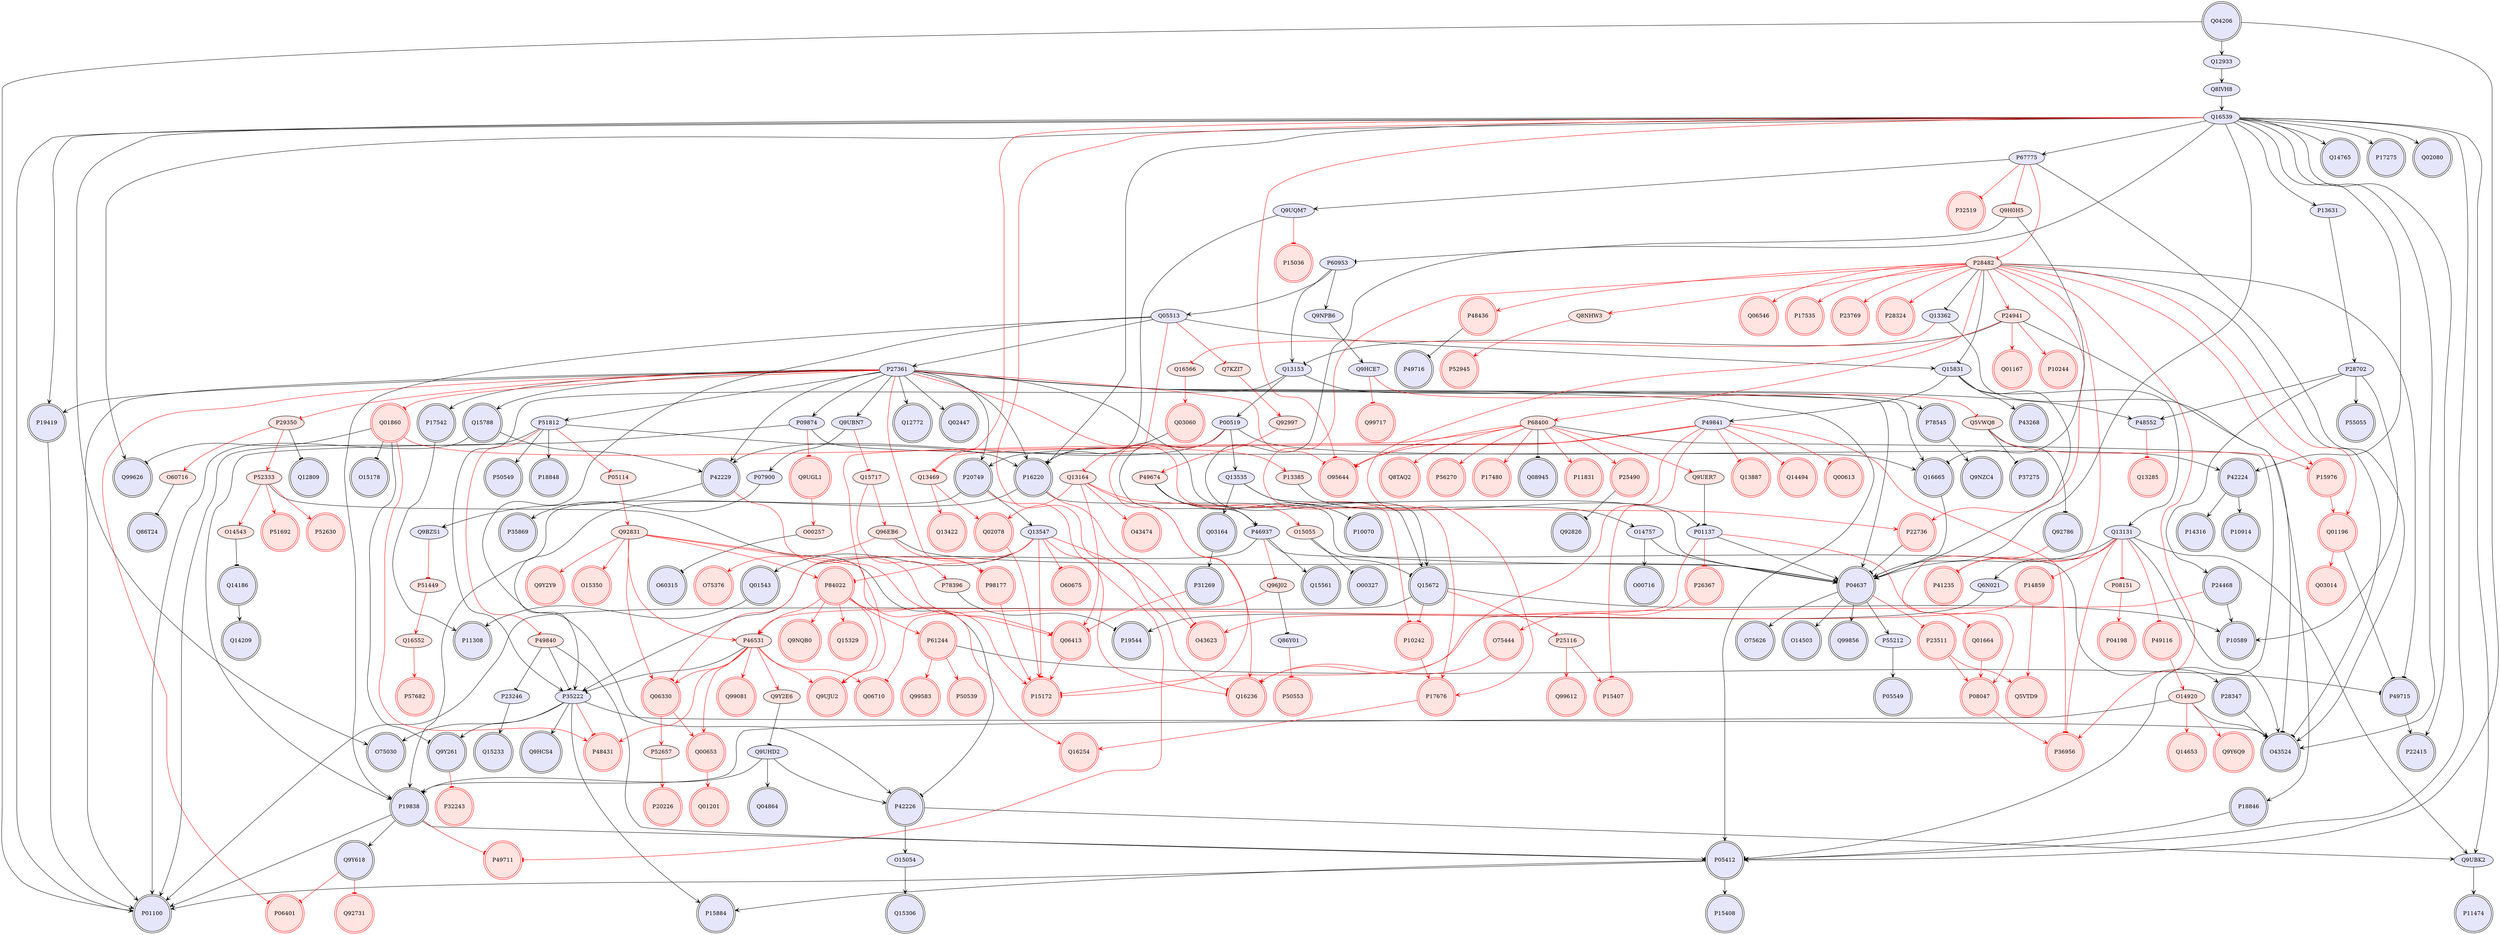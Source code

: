 digraph {

Q96J02->Q86Y01 [penwidth=1, color=black, arrowhead="tee"]
P27361->Q9UBN7 [penwidth=1, color=black, arrowhead="vee"]
Q9UBN7->P07900 [penwidth=1, color=black, arrowhead="vee"]
P04637->P55212 [penwidth=1, color=black, arrowhead="vee"]
P55212->P05549 [penwidth=1, color=black, arrowhead="vee"]
P27361->P51812 [penwidth=1, color=black, arrowhead="vee"]
P51812->P18848 [penwidth=1, color=black, arrowhead="vee"]
P51812->P16220 [penwidth=1, color=black, arrowhead="vee"]
P51812->P01100 [penwidth=1, color=black, arrowhead="vee"]
P51812->P50549 [penwidth=1, color=black, arrowhead="vee"]
Q96EB6->P04637 [penwidth=1, color=black, arrowhead="tee"]
O15055->O00327 [penwidth=1, color=black, arrowhead="tee"]
P27361->P16220 [penwidth=1, color=black, arrowhead="vee"]
P27361->P48552 [penwidth=1, color=black, arrowhead="vee"]
P27361->P04637 [penwidth=1, color=black, arrowhead="vee"]
P27361->Q15788 [penwidth=1, color=black, arrowhead="vee"]
P27361->P05412 [penwidth=1, color=black, arrowhead="vee"]
P27361->P20749 [penwidth=1, color=black, arrowhead="vee"]
P27361->P42229 [penwidth=1, color=black, arrowhead="vee"]
P27361->Q16665 [penwidth=1, color=black, arrowhead="vee"]
P27361->Q15672 [penwidth=1, color=black, arrowhead="vee"]
Q05513->P27361 [penwidth=1, color=black, arrowhead="vee"]
P27361->P09874 [penwidth=1, color=black, arrowhead="vee"]
P27361->Q12772 [penwidth=1, color=black, arrowhead="vee"]
P27361->Q02447 [penwidth=1, color=black, arrowhead="vee"]
P27361->P01100 [penwidth=1, color=black, arrowhead="vee"]
P27361->P17542 [penwidth=1, color=black, arrowhead="vee"]
P27361->P19419 [penwidth=1, color=black, arrowhead="vee"]
P46937->P35222 [penwidth=1, color=black, arrowhead="vee"]
P16220->P35222 [penwidth=1, color=black, arrowhead="vee"]
P49840->P35222 [penwidth=1, color=black, arrowhead="tee"]
P46531->P35222 [penwidth=1, color=black, arrowhead="tee"]
P35222->O75030 [penwidth=1, color=black, arrowhead="vee"]
Q13153->P35222 [penwidth=1, color=black, arrowhead="vee"]
P35222->O43524 [penwidth=1, color=black, arrowhead="vee"]
P35222->P15884 [penwidth=1, color=black, arrowhead="vee"]
P35222->Q9HCS4 [penwidth=1, color=black, arrowhead="vee"]
P49674->P46937 [penwidth=1, color=black, arrowhead="tee"]
P00519->P46937 [penwidth=1, color=black, arrowhead="vee"]
P46937->Q15561 [penwidth=1, color=black, arrowhead="vee"]
P46937->P28347 [penwidth=1, color=black, arrowhead="vee"]
P61244->P49715 [penwidth=1, color=black, arrowhead="tee"]
P49715->P22415 [penwidth=1, color=black, arrowhead="vee"]
Q01196->P49715 [penwidth=1, color=black, arrowhead="tee"]
P28482->P49715 [penwidth=1, color=black, arrowhead="tee"]
P16220->P04637 [penwidth=1, color=black, arrowhead="vee"]
Q9UQM7->P16220 [penwidth=1, color=black, arrowhead="vee"]
Q16539->P16220 [penwidth=1, color=black, arrowhead="vee"]
Q03060->P16220 [penwidth=1, color=black, arrowhead="tee"]
O14920->P19838 [penwidth=1, color=black, arrowhead="tee"]
O14920->O43524 [penwidth=1, color=black, arrowhead="tee"]
P19838->Q9Y618 [penwidth=1, color=black, arrowhead="vee"]
P19838->P05412 [penwidth=1, color=black, arrowhead="vee"]
P20749->P19838 [penwidth=1, color=black, arrowhead="vee"]
Q05513->P19838 [penwidth=1, color=black, arrowhead="vee"]
P09874->P19838 [penwidth=1, color=black, arrowhead="vee"]
P19838->P01100 [penwidth=1, color=black, arrowhead="vee"]
Q9UHD2->P19838 [penwidth=1, color=black, arrowhead="vee"]
P23246->Q15233 [penwidth=1, color=black, arrowhead="vee"]
P28702->P48552 [penwidth=1, color=black, arrowhead="vee"]
O14757->O00716 [penwidth=1, color=black, arrowhead="vee"]
P49674->P10070 [penwidth=1, color=black, arrowhead="tee"]
O14543->Q14186 [penwidth=1, color=black, arrowhead="tee"]
Q14186->Q14209 [penwidth=1, color=black, arrowhead="vee"]
Q15831->P04637 [penwidth=1, color=black, arrowhead="vee"]
Q05513->Q15831 [penwidth=1, color=black, arrowhead="vee"]
Q15831->P49841 [penwidth=1, color=black, arrowhead="vee"]
P28482->Q15831 [penwidth=1, color=black, arrowhead="tee"]
Q15831->Q13131 [penwidth=1, color=black, arrowhead="vee"]
Q15831->P43268 [penwidth=1, color=black, arrowhead="vee"]
P29350->Q12809 [penwidth=1, color=black, arrowhead="tee"]
P24941->Q13153 [penwidth=1, color=black, arrowhead="tee"]
P24941->O43524 [penwidth=1, color=black, arrowhead="tee"]
P67775->Q9UQM7 [penwidth=1, color=black, arrowhead="vee"]
P67775->O43524 [penwidth=1, color=black, arrowhead="vee"]
Q16539->P67775 [penwidth=1, color=black, arrowhead="vee"]
Q13535->P04637 [penwidth=1, color=black, arrowhead="vee"]
O14757->P04637 [penwidth=1, color=black, arrowhead="vee"]
P04637->Q99856 [penwidth=1, color=black, arrowhead="vee"]
Q16665->P04637 [penwidth=1, color=black, arrowhead="vee"]
P22736->P04637 [penwidth=1, color=black, arrowhead="tee"]
P04637->O75626 [penwidth=1, color=black, arrowhead="vee"]
Q16539->P04637 [penwidth=1, color=black, arrowhead="vee"]
P01137->P04637 [penwidth=1, color=black, arrowhead="vee"]
Q13131->P04637 [penwidth=1, color=black, arrowhead="vee"]
P04637->O14503 [penwidth=1, color=black, arrowhead="vee"]
Q9H0H5->P60953 [penwidth=1, color=black, arrowhead="tee"]
Q9H0H5->Q16665 [penwidth=1, color=black, arrowhead="tee"]
Q16539->Q14765 [penwidth=1, color=black, arrowhead="vee"]
P49840->P05412 [penwidth=1, color=black, arrowhead="tee"]
P49840->P23246 [penwidth=1, color=black, arrowhead="tee"]
P42224->P10914 [penwidth=1, color=black, arrowhead="vee"]
P00519->P42224 [penwidth=1, color=black, arrowhead="vee"]
Q16539->P42224 [penwidth=1, color=black, arrowhead="vee"]
P42224->P14316 [penwidth=1, color=black, arrowhead="vee"]
Q15788->P42229 [penwidth=1, color=black, arrowhead="vee"]
Q15788->P01100 [penwidth=1, color=black, arrowhead="vee"]
P18846->P05412 [penwidth=1, color=black, arrowhead="vee"]
P68400->P05412 [penwidth=1, color=black, arrowhead="tee"]
Q04206->P05412 [penwidth=1, color=black, arrowhead="vee"]
Q16539->P05412 [penwidth=1, color=black, arrowhead="vee"]
P05412->P01100 [penwidth=1, color=black, arrowhead="vee"]
P05412->P15884 [penwidth=1, color=black, arrowhead="vee"]
P05412->P15408 [penwidth=1, color=black, arrowhead="vee"]
Q13362->P18846 [penwidth=1, color=black, arrowhead="vee"]
Q13535->O14757 [penwidth=1, color=black, arrowhead="vee"]
P00519->Q13535 [penwidth=1, color=black, arrowhead="vee"]
Q13535->Q03164 [penwidth=1, color=black, arrowhead="vee"]
P60953->Q13153 [penwidth=1, color=black, arrowhead="vee"]
P60953->Q05513 [penwidth=1, color=black, arrowhead="vee"]
P60953->Q9NPB6 [penwidth=1, color=black, arrowhead="vee"]
Q13547->Q01543 [penwidth=1, color=black, arrowhead="vee"]
P20749->Q13547 [penwidth=1, color=black, arrowhead="vee"]
Q05513->P42226 [penwidth=1, color=black, arrowhead="vee"]
P52333->P42226 [penwidth=1, color=black, arrowhead="tee"]
Q9UHD2->P42226 [penwidth=1, color=black, arrowhead="vee"]
Q16539->P22415 [penwidth=1, color=black, arrowhead="vee"]
P68400->Q08945 [penwidth=1, color=black, arrowhead="tee"]
P49841->P20749 [penwidth=1, color=black, arrowhead="vee"]
Q16539->O75030 [penwidth=1, color=black, arrowhead="vee"]
Q13153->P00519 [penwidth=1, color=black, arrowhead="vee"]
Q13153->P78545 [penwidth=1, color=black, arrowhead="vee"]
Q16539->Q9UBK2 [penwidth=1, color=black, arrowhead="vee"]
Q13131->Q9UBK2 [penwidth=1, color=black, arrowhead="vee"]
Q9UBK2->P11474 [penwidth=1, color=black, arrowhead="vee"]
P00519->P42229 [penwidth=1, color=black, arrowhead="vee"]
P42229->Q9BZS1 [penwidth=1, color=black, arrowhead="vee"]
Q04206->Q12933 [penwidth=1, color=black, arrowhead="vee"]
Q04206->P01100 [penwidth=1, color=black, arrowhead="vee"]
P09874->Q16665 [penwidth=1, color=black, arrowhead="vee"]
Q9UHD2->Q04864 [penwidth=1, color=black, arrowhead="vee"]
Q16539->P17275 [penwidth=1, color=black, arrowhead="vee"]
P28482->Q13362 [penwidth=1, color=black, arrowhead="tee"]
Q16539->Q15672 [penwidth=1, color=black, arrowhead="vee"]
Q03164->P31269 [penwidth=1, color=black, arrowhead="vee"]
Q16539->O43524 [penwidth=1, color=black, arrowhead="vee"]
P28482->O43524 [penwidth=1, color=black, arrowhead="tee"]
Q13131->O43524 [penwidth=1, color=black, arrowhead="vee"]
Q12933->Q8IVH8 [penwidth=1, color=black, arrowhead="vee"]
Q16539->P01100 [penwidth=1, color=black, arrowhead="vee"]
Q16539->P13631 [penwidth=1, color=black, arrowhead="vee"]
Q16539->P19419 [penwidth=1, color=black, arrowhead="vee"]
Q8IVH8->Q16539 [penwidth=1, color=black, arrowhead="vee"]
Q16539->Q02080 [penwidth=1, color=black, arrowhead="vee"]
Q16539->Q99626 [penwidth=1, color=black, arrowhead="vee"]
P19419->P01100 [penwidth=1, color=black, arrowhead="vee"]
Q9Y2E6->Q9UHD2 [penwidth=1, color=black, arrowhead="tee"]
O60716->Q86T24 [penwidth=1, color=black, arrowhead="tee"]
P07900->P35869 [penwidth=1, color=black, arrowhead="vee"]
P13385->P01137 [penwidth=1, color=black, arrowhead="tee"]
Q9NPB6->Q9HCE7 [penwidth=1, color=black, arrowhead="vee"]
P13631->P28702 [penwidth=1, color=black, arrowhead="vee"]
P28702->P55055 [penwidth=1, color=black, arrowhead="vee"]
P28702->P24468 [penwidth=1, color=black, arrowhead="vee"]
P28702->P10589 [penwidth=1, color=black, arrowhead="vee"]
Q13131->Q6N021 [penwidth=1, color=black, arrowhead="vee"]
P78545->Q9NZC4 [penwidth=1, color=black, arrowhead="vee"]
O00257->O60315 [penwidth=1, color=black, arrowhead="tee"]
P24468->P10589 [penwidth=1, color=black, arrowhead="vee"]
Q6N021->P19544 [penwidth=1, color=black, arrowhead="vee"]
Q01860->Q9Y261 [penwidth=1, color=black, arrowhead="tee"]
P35222->Q9Y261 [penwidth=1, color=black, arrowhead="vee"]
P28347->O43524 [penwidth=1, color=black, arrowhead="vee"]
Q15672->P01100 [penwidth=1, color=black, arrowhead="vee"]
P17542->P11308 [penwidth=1, color=black, arrowhead="vee"]
P25490->Q92826 [penwidth=1, color=black, arrowhead="tee"]
Q01860->Q99626 [penwidth=1, color=black, arrowhead="tee"]
Q01860->O15178 [penwidth=1, color=black, arrowhead="tee"]
Q5VWQ8->P37275 [penwidth=1, color=black, arrowhead="tee"]
Q01543->P11308 [penwidth=1, color=black, arrowhead="vee"]
Q15672->P10589 [penwidth=1, color=black, arrowhead="vee"]
O15054->Q15306 [penwidth=1, color=black, arrowhead="vee"]
P42226->Q9UBK2 [penwidth=1, color=black, arrowhead="vee"]
P48436->P49716 [penwidth=1, color=black, arrowhead="tee"]
Q5VWQ8->Q92786 [penwidth=1, color=black, arrowhead="tee"]
P42226->O15054 [penwidth=1, color=black, arrowhead="vee"]
O15055->Q15672 [penwidth=1, color=black, arrowhead="tee"]
P46937->Q96J02 [penwidth=1, color=red, arrowhead="tee"]
Q96J02->P46531 [penwidth=1, color=red, arrowhead="vee"]
Q9UBN7->Q15717 [penwidth=1, color=red, arrowhead="tee"]
P51812->P49840 [penwidth=1, color=red, arrowhead="tee"]
P51812->P05114 [penwidth=1, color=red, arrowhead="tee"]
Q92831->O15350 [penwidth=1, color=red, arrowhead="vee"]
Q9HCE7->Q99717 [penwidth=1, color=red, arrowhead="tee"]
Q15717->Q96EB6 [penwidth=1, color=red, arrowhead="vee"]
Q96EB6->O75376 [penwidth=1, color=red, arrowhead="vee"]
Q96EB6->P98177 [penwidth=1, color=red, arrowhead="vee"]
Q13131->P14859 [penwidth=1, color=red, arrowhead="tee"]
P27361->P29350 [penwidth=1, color=red, arrowhead="tee"]
P27361->P10242 [penwidth=1, color=red, arrowhead="tee"]
P27361->P06401 [penwidth=1, color=red, arrowhead="tee"]
P27361->P98177 [penwidth=1, color=red, arrowhead="tee"]
P27361->O95644 [penwidth=1, color=red, arrowhead="tee"]
P27361->Q01860 [penwidth=1, color=red, arrowhead="tee"]
Q13131->P08151 [penwidth=1, color=red, arrowhead="tee"]
P52333->P51692 [penwidth=1, color=red, arrowhead="vee"]
P35222->P48431 [penwidth=1, color=red, arrowhead="tee"]
Q00653->Q01201 [penwidth=1, color=red, arrowhead="vee"]
P24941->P10244 [penwidth=1, color=red, arrowhead="vee"]
P49116->O14920 [penwidth=1, color=red, arrowhead="vee"]
Q13131->P49116 [penwidth=1, color=red, arrowhead="tee"]
Q9Y261->P32243 [penwidth=1, color=red, arrowhead="tee"]
O14920->Q9Y6Q9 [penwidth=1, color=red, arrowhead="vee"]
O14920->Q14653 [penwidth=1, color=red, arrowhead="vee"]
Q92831->P15172 [penwidth=1, color=red, arrowhead="vee"]
Q92831->Q06330 [penwidth=1, color=red, arrowhead="vee"]
Q92831->P46531 [penwidth=1, color=red, arrowhead="vee"]
Q92831->P84022 [penwidth=1, color=red, arrowhead="vee"]
P05114->Q92831 [penwidth=1, color=red, arrowhead="vee"]
Q92831->Q06413 [penwidth=1, color=red, arrowhead="vee"]
Q92831->Q9Y2Y9 [penwidth=1, color=red, arrowhead="vee"]
P68400->P25490 [penwidth=1, color=red, arrowhead="vee"]
P49841->P36956 [penwidth=1, color=red, arrowhead="tee"]
P08047->P36956 [penwidth=1, color=red, arrowhead="vee"]
P28482->P36956 [penwidth=1, color=red, arrowhead="vee"]
Q13131->P36956 [penwidth=1, color=red, arrowhead="tee"]
P48552->Q13285 [penwidth=1, color=red, arrowhead="tee"]
P52333->P52630 [penwidth=1, color=red, arrowhead="vee"]
P52333->O14543 [penwidth=1, color=red, arrowhead="vee"]
Q9Y618->P06401 [penwidth=1, color=red, arrowhead="tee"]
Q9Y618->Q92731 [penwidth=1, color=red, arrowhead="tee"]
Q92997->P49674 [penwidth=1, color=red, arrowhead="vee"]
P49674->O15055 [penwidth=1, color=red, arrowhead="vee"]
P29350->P52333 [penwidth=1, color=red, arrowhead="vee"]
P29350->O60716 [penwidth=1, color=red, arrowhead="vee"]
P84022->Q9NQB0 [penwidth=1, color=red, arrowhead="vee"]
P24941->P17676 [penwidth=1, color=red, arrowhead="vee"]
P28482->P24941 [penwidth=1, color=red, arrowhead="vee"]
P24941->Q01167 [penwidth=1, color=red, arrowhead="vee"]
P67775->Q9H0H5 [penwidth=1, color=red, arrowhead="tee"]
P67775->P28482 [penwidth=1, color=red, arrowhead="tee"]
P67775->P32519 [penwidth=1, color=red, arrowhead="tee"]
P04637->P23511 [penwidth=1, color=red, arrowhead="tee"]
P52657->P20226 [penwidth=1, color=red, arrowhead="vee"]
Q7KZI7->Q92997 [penwidth=1, color=red, arrowhead="vee"]
P46531->P48431 [penwidth=1, color=red, arrowhead="vee"]
P49841->Q00613 [penwidth=1, color=red, arrowhead="tee"]
P68400->Q9UJU2 [penwidth=1, color=red, arrowhead="vee"]
P46531->Q9UJU2 [penwidth=1, color=red, arrowhead="vee"]
P84022->Q9UJU2 [penwidth=1, color=red, arrowhead="vee"]
Q13547->P15172 [penwidth=1, color=red, arrowhead="tee"]
Q02078->P15172 [penwidth=1, color=red, arrowhead="vee"]
P00519->P15172 [penwidth=1, color=red, arrowhead="tee"]
P24468->P15172 [penwidth=1, color=red, arrowhead="tee"]
Q06413->P15172 [penwidth=1, color=red, arrowhead="vee"]
P10242->P17676 [penwidth=1, color=red, arrowhead="vee"]
Q13547->Q06330 [penwidth=1, color=red, arrowhead="tee"]
P46531->Q06330 [penwidth=1, color=red, arrowhead="vee"]
Q06330->P52657 [penwidth=1, color=red, arrowhead="vee"]
O75444->Q16236 [penwidth=1, color=red, arrowhead="vee"]
P26367->O75444 [penwidth=1, color=red, arrowhead="vee"]
P61244->Q99583 [penwidth=1, color=red, arrowhead="vee"]
P84022->P61244 [penwidth=1, color=red, arrowhead="vee"]
P61244->P50539 [penwidth=1, color=red, arrowhead="vee"]
P68400->P11831 [penwidth=1, color=red, arrowhead="vee"]
Q13547->O60675 [penwidth=1, color=red, arrowhead="tee"]
Q13547->Q16236 [penwidth=1, color=red, arrowhead="tee"]
Q13547->P84022 [penwidth=1, color=red, arrowhead="tee"]
Q13547->O43623 [penwidth=1, color=red, arrowhead="tee"]
P23511->P08047 [penwidth=1, color=red, arrowhead="vee"]
Q9UQM7->P15036 [penwidth=1, color=red, arrowhead="tee"]
P68400->Q8TAQ2 [penwidth=1, color=red, arrowhead="vee"]
P28482->P68400 [penwidth=1, color=red, arrowhead="vee"]
P68400->O95644 [penwidth=1, color=red, arrowhead="vee"]
P68400->P56270 [penwidth=1, color=red, arrowhead="vee"]
P68400->P17480 [penwidth=1, color=red, arrowhead="vee"]
P49841->P15407 [penwidth=1, color=red, arrowhead="tee"]
P46531->Q06710 [penwidth=1, color=red, arrowhead="vee"]
P01137->Q06710 [penwidth=1, color=red, arrowhead="tee"]
P84022->P46531 [penwidth=1, color=red, arrowhead="vee"]
P46531->Q9Y2E6 [penwidth=1, color=red, arrowhead="vee"]
Q05513->Q7KZI7 [penwidth=1, color=red, arrowhead="tee"]
P28482->Q06546 [penwidth=1, color=red, arrowhead="vee"]
Q13164->Q02078 [penwidth=1, color=red, arrowhead="vee"]
Q13469->Q02078 [penwidth=1, color=red, arrowhead="vee"]
Q13164->P22736 [penwidth=1, color=red, arrowhead="vee"]
P28482->P22736 [penwidth=1, color=red, arrowhead="vee"]
P17676->Q16254 [penwidth=1, color=red, arrowhead="vee"]
P28482->P17676 [penwidth=1, color=red, arrowhead="vee"]
Q13164->Q16236 [penwidth=1, color=red, arrowhead="vee"]
Q16539->Q16236 [penwidth=1, color=red, arrowhead="tee"]
P49841->Q16236 [penwidth=1, color=red, arrowhead="tee"]
Q13362->Q16566 [penwidth=1, color=red, arrowhead="tee"]
P84022->Q15329 [penwidth=1, color=red, arrowhead="vee"]
P84022->Q16254 [penwidth=1, color=red, arrowhead="vee"]
Q05513->Q13164 [penwidth=1, color=red, arrowhead="tee"]
P09874->Q9UGL1 [penwidth=1, color=red, arrowhead="tee"]
Q13164->Q06413 [penwidth=1, color=red, arrowhead="vee"]
Q9BZS1->P51449 [penwidth=1, color=red, arrowhead="tee"]
P28482->P17535 [penwidth=1, color=red, arrowhead="vee"]
P15976->Q01196 [penwidth=1, color=red, arrowhead="vee"]
P28482->P15976 [penwidth=1, color=red, arrowhead="vee"]
Q5VWQ8->P15976 [penwidth=1, color=red, arrowhead="vee"]
P28482->Q01196 [penwidth=1, color=red, arrowhead="vee"]
Q01196->Q03014 [penwidth=1, color=red, arrowhead="vee"]
Q16539->Q13469 [penwidth=1, color=red, arrowhead="tee"]
Q16539->O95644 [penwidth=1, color=red, arrowhead="tee"]
P49841->Q13887 [penwidth=1, color=red, arrowhead="tee"]
P49841->Q13469 [penwidth=1, color=red, arrowhead="tee"]
P49841->O95644 [penwidth=1, color=red, arrowhead="tee"]
P49841->Q14494 [penwidth=1, color=red, arrowhead="tee"]
P28482->P08047 [penwidth=1, color=red, arrowhead="vee"]
Q01664->P08047 [penwidth=1, color=red, arrowhead="vee"]
Q9UGL1->O00257 [penwidth=1, color=red, arrowhead="vee"]
P28482->P23769 [penwidth=1, color=red, arrowhead="vee"]
P28482->P28324 [penwidth=1, color=red, arrowhead="vee"]
P28482->Q8NHW3 [penwidth=1, color=red, arrowhead="vee"]
Q92786->P41235 [penwidth=1, color=red, arrowhead="tee"]
Q86Y01->P50553 [penwidth=1, color=red, arrowhead="tee"]
Q9HCE7->Q5VWQ8 [penwidth=1, color=red, arrowhead="tee"]
Q13131->P41235 [penwidth=1, color=red, arrowhead="tee"]
Q13469->Q13422 [penwidth=1, color=red, arrowhead="vee"]
Q16566->Q03060 [penwidth=1, color=red, arrowhead="vee"]
P98177->P15172 [penwidth=1, color=red, arrowhead="vee"]
P16220->O43623 [penwidth=1, color=red, arrowhead="tee"]
Q15672->P10242 [penwidth=1, color=red, arrowhead="tee"]
P14859->Q5VTD9 [penwidth=1, color=red, arrowhead="vee"]
P14859->O43623 [penwidth=1, color=red, arrowhead="vee"]
P19838->P49711 [penwidth=1, color=red, arrowhead="tee"]
P08151->P04198 [penwidth=1, color=red, arrowhead="vee"]
P20749->P49711 [penwidth=1, color=red, arrowhead="tee"]
P42229->Q06413 [penwidth=1, color=red, arrowhead="tee"]
P31269->Q06413 [penwidth=1, color=red, arrowhead="tee"]
Q01860->P48431 [penwidth=1, color=red, arrowhead="vee"]
Q01860->P13385 [penwidth=1, color=red, arrowhead="vee"]
Q06330->Q00653 [penwidth=1, color=red, arrowhead="vee"]
P23511->Q5VTD9 [penwidth=1, color=red, arrowhead="vee"]
P25116->P15407 [penwidth=1, color=red, arrowhead="vee"]
P46531->Q99081 [penwidth=1, color=red, arrowhead="vee"]
P25116->Q99612 [penwidth=1, color=red, arrowhead="vee"]
P28482->P48436 [penwidth=1, color=red, arrowhead="vee"]
Q16552->P57682 [penwidth=1, color=red, arrowhead="vee"]
P46531->Q00653 [penwidth=1, color=red, arrowhead="vee"]
P01137->P26367 [penwidth=1, color=red, arrowhead="tee"]
P01137->Q01664 [penwidth=1, color=red, arrowhead="tee"]
Q15672->P25116 [penwidth=1, color=red, arrowhead="tee"]
Q8NHW3->P52945 [penwidth=1, color=red, arrowhead="vee"]
Q13164->O43474 [penwidth=1, color=red, arrowhead="vee"]
P51449->Q16552 [penwidth=1, color=red, arrowhead="vee"]
P78396->P19544 [penwidth=1, color=black, arrowhead="tee"]
Q15717->P78396 [penwidth=1, color=red, arrowhead="vee"]
Q9UER7->P01137 [penwidth=1, color=black, arrowhead="tee"]
P68400->Q9UER7 [penwidth=1, color=red, arrowhead="vee"]
Q04206 [style=filled, color=black, fillcolor=lavender, shape=invhouse];
P35869 [style=filled, color=black, fillcolor=lavender, shape=doublecircle];
Q99856 [style=filled, color=black, fillcolor=lavender, shape=doublecircle];
O00327 [style=filled, color=black, fillcolor=lavender, shape=doublecircle];
P50553 [style=filled, color=red, fillcolor=mistyrose, shape=doublecircle];
P18846 [style=filled, color=black, fillcolor=lavender, shape=doublecircle];
P18848 [style=filled, color=black, fillcolor=lavender, shape=doublecircle];
P20749 [style=filled, color=black, fillcolor=lavender, shape=doublecircle];
O14503 [style=filled, color=black, fillcolor=lavender, shape=doublecircle];
Q99626 [style=filled, color=black, fillcolor=lavender, shape=doublecircle];
P49715 [style=filled, color=black, fillcolor=lavender, shape=doublecircle];
P17676 [style=filled, color=red, fillcolor=mistyrose, shape=doublecircle];
P49716 [style=filled, color=black, fillcolor=lavender, shape=doublecircle];
P16220 [style=filled, color=black, fillcolor=lavender, shape=doublecircle];
Q03060 [style=filled, color=red, fillcolor=mistyrose, shape=doublecircle];
P49711 [style=filled, color=red, fillcolor=mistyrose, shape=doublecircle];
Q14209 [style=filled, color=black, fillcolor=lavender, shape=doublecircle];
O00716 [style=filled, color=black, fillcolor=lavender, shape=doublecircle];
Q16254 [style=filled, color=red, fillcolor=mistyrose, shape=doublecircle];
Q15329 [style=filled, color=red, fillcolor=mistyrose, shape=doublecircle];
Q9NZC4 [style=filled, color=black, fillcolor=lavender, shape=doublecircle];
P32519 [style=filled, color=red, fillcolor=mistyrose, shape=doublecircle];
P78545 [style=filled, color=black, fillcolor=lavender, shape=doublecircle];
P19419 [style=filled, color=black, fillcolor=lavender, shape=doublecircle];
P28324 [style=filled, color=red, fillcolor=mistyrose, shape=doublecircle];
P11308 [style=filled, color=black, fillcolor=lavender, shape=doublecircle];
Q12809 [style=filled, color=black, fillcolor=lavender, shape=doublecircle];
Q92731 [style=filled, color=red, fillcolor=mistyrose, shape=doublecircle];
P11474 [style=filled, color=black, fillcolor=lavender, shape=doublecircle];
P15036 [style=filled, color=red, fillcolor=mistyrose, shape=doublecircle];
P50549 [style=filled, color=black, fillcolor=lavender, shape=doublecircle];
P43268 [style=filled, color=black, fillcolor=lavender, shape=doublecircle];
Q01543 [style=filled, color=black, fillcolor=lavender, shape=doublecircle];
P01100 [style=filled, color=black, fillcolor=lavender, shape=doublecircle];
P15407 [style=filled, color=red, fillcolor=mistyrose, shape=doublecircle];
P15408 [style=filled, color=black, fillcolor=lavender, shape=doublecircle];
Q9Y261 [style=filled, color=black, fillcolor=lavender, shape=doublecircle];
Q01167 [style=filled, color=red, fillcolor=mistyrose, shape=doublecircle];
O43524 [style=filled, color=black, fillcolor=lavender, shape=doublecircle];
P98177 [style=filled, color=red, fillcolor=mistyrose, shape=doublecircle];
Q06546 [style=filled, color=red, fillcolor=mistyrose, shape=doublecircle];
P15976 [style=filled, color=red, fillcolor=mistyrose, shape=doublecircle];
P23769 [style=filled, color=red, fillcolor=mistyrose, shape=doublecircle];
Q5VTD9 [style=filled, color=red, fillcolor=mistyrose, shape=doublecircle];
P10070 [style=filled, color=black, fillcolor=lavender, shape=doublecircle];
Q03014 [style=filled, color=red, fillcolor=mistyrose, shape=doublecircle];
Q16665 [style=filled, color=black, fillcolor=lavender, shape=doublecircle];
P41235 [style=filled, color=red, fillcolor=mistyrose, shape=doublecircle];
P31269 [style=filled, color=black, fillcolor=lavender, shape=doublecircle];
Q92826 [style=filled, color=black, fillcolor=lavender, shape=doublecircle];
Q00613 [style=filled, color=red, fillcolor=mistyrose, shape=doublecircle];
Q13422 [style=filled, color=red, fillcolor=mistyrose, shape=doublecircle];
P10914 [style=filled, color=black, fillcolor=lavender, shape=doublecircle];
P14316 [style=filled, color=black, fillcolor=lavender, shape=doublecircle];
Q14653 [style=filled, color=red, fillcolor=mistyrose, shape=doublecircle];
Q15306 [style=filled, color=black, fillcolor=lavender, shape=doublecircle];
P05412 [style=filled, color=black, fillcolor=lavender, shape=doublecircle];
P17275 [style=filled, color=black, fillcolor=lavender, shape=doublecircle];
P17535 [style=filled, color=red, fillcolor=mistyrose, shape=doublecircle];
Q9UGL1 [style=filled, color=red, fillcolor=mistyrose, shape=doublecircle];
Q9Y2Y9 [style=filled, color=red, fillcolor=mistyrose, shape=doublecircle];
P57682 [style=filled, color=red, fillcolor=mistyrose, shape=doublecircle];
O43474 [style=filled, color=red, fillcolor=mistyrose, shape=doublecircle];
Q13887 [style=filled, color=red, fillcolor=mistyrose, shape=doublecircle];
Q99612 [style=filled, color=red, fillcolor=mistyrose, shape=doublecircle];
Q03164 [style=filled, color=black, fillcolor=lavender, shape=doublecircle];
Q9UJU2 [style=filled, color=red, fillcolor=mistyrose, shape=doublecircle];
O75444 [style=filled, color=red, fillcolor=mistyrose, shape=doublecircle];
O60675 [style=filled, color=red, fillcolor=mistyrose, shape=doublecircle];
P61244 [style=filled, color=red, fillcolor=mistyrose, shape=doublecircle];
P56270 [style=filled, color=red, fillcolor=mistyrose, shape=doublecircle];
Q02078 [style=filled, color=red, fillcolor=mistyrose, shape=doublecircle];
Q02080 [style=filled, color=black, fillcolor=lavender, shape=doublecircle];
Q06413 [style=filled, color=red, fillcolor=mistyrose, shape=doublecircle];
O75030 [style=filled, color=black, fillcolor=lavender, shape=doublecircle];
Q99583 [style=filled, color=red, fillcolor=mistyrose, shape=doublecircle];
P50539 [style=filled, color=red, fillcolor=mistyrose, shape=doublecircle];
P10242 [style=filled, color=red, fillcolor=mistyrose, shape=doublecircle];
P10244 [style=filled, color=red, fillcolor=mistyrose, shape=doublecircle];
P04198 [style=filled, color=red, fillcolor=mistyrose, shape=doublecircle];
P15172 [style=filled, color=red, fillcolor=mistyrose, shape=doublecircle];
Q15788 [style=filled, color=black, fillcolor=lavender, shape=doublecircle];
Q9Y6Q9 [style=filled, color=red, fillcolor=mistyrose, shape=doublecircle];
O75376 [style=filled, color=red, fillcolor=mistyrose, shape=doublecircle];
O95644 [style=filled, color=red, fillcolor=mistyrose, shape=doublecircle];
Q16236 [style=filled, color=red, fillcolor=mistyrose, shape=doublecircle];
P19838 [style=filled, color=black, fillcolor=lavender, shape=doublecircle];
Q00653 [style=filled, color=red, fillcolor=mistyrose, shape=doublecircle];
P23511 [style=filled, color=red, fillcolor=mistyrose, shape=doublecircle];
Q15233 [style=filled, color=black, fillcolor=lavender, shape=doublecircle];
P55055 [style=filled, color=black, fillcolor=lavender, shape=doublecircle];
P49116 [style=filled, color=red, fillcolor=mistyrose, shape=doublecircle];
P10589 [style=filled, color=black, fillcolor=lavender, shape=doublecircle];
P24468 [style=filled, color=black, fillcolor=lavender, shape=doublecircle];
Q9Y618 [style=filled, color=black, fillcolor=lavender, shape=doublecircle];
P22736 [style=filled, color=red, fillcolor=mistyrose, shape=doublecircle];
Q13285 [style=filled, color=red, fillcolor=mistyrose, shape=doublecircle];
Q14494 [style=filled, color=red, fillcolor=mistyrose, shape=doublecircle];
P32243 [style=filled, color=red, fillcolor=mistyrose, shape=doublecircle];
P26367 [style=filled, color=red, fillcolor=mistyrose, shape=doublecircle];
Q06710 [style=filled, color=red, fillcolor=mistyrose, shape=doublecircle];
P52945 [style=filled, color=red, fillcolor=mistyrose, shape=doublecircle];
P06401 [style=filled, color=red, fillcolor=mistyrose, shape=doublecircle];
P14859 [style=filled, color=red, fillcolor=mistyrose, shape=doublecircle];
Q01860 [style=filled, color=red, fillcolor=mistyrose, shape=doublecircle];
O75626 [style=filled, color=black, fillcolor=lavender, shape=doublecircle];
Q92786 [style=filled, color=black, fillcolor=lavender, shape=doublecircle];
Q06330 [style=filled, color=red, fillcolor=mistyrose, shape=doublecircle];
Q04864 [style=filled, color=black, fillcolor=lavender, shape=doublecircle];
Q04206 [style=filled, color=black, fillcolor=lavender, shape=doublecircle];
Q01201 [style=filled, color=red, fillcolor=mistyrose, shape=doublecircle];
Q01196 [style=filled, color=red, fillcolor=mistyrose, shape=doublecircle];
P84022 [style=filled, color=red, fillcolor=mistyrose, shape=doublecircle];
Q99717 [style=filled, color=red, fillcolor=mistyrose, shape=doublecircle];
Q8TAQ2 [style=filled, color=red, fillcolor=mistyrose, shape=doublecircle];
O43623 [style=filled, color=red, fillcolor=mistyrose, shape=doublecircle];
P48431 [style=filled, color=red, fillcolor=mistyrose, shape=doublecircle];
P48436 [style=filled, color=red, fillcolor=mistyrose, shape=doublecircle];
P08047 [style=filled, color=red, fillcolor=mistyrose, shape=doublecircle];
Q02447 [style=filled, color=black, fillcolor=lavender, shape=doublecircle];
P36956 [style=filled, color=red, fillcolor=mistyrose, shape=doublecircle];
Q12772 [style=filled, color=black, fillcolor=lavender, shape=doublecircle];
P11831 [style=filled, color=red, fillcolor=mistyrose, shape=doublecircle];
Q08945 [style=filled, color=black, fillcolor=lavender, shape=doublecircle];
P42224 [style=filled, color=black, fillcolor=lavender, shape=doublecircle];
P52630 [style=filled, color=red, fillcolor=mistyrose, shape=doublecircle];
Q14765 [style=filled, color=black, fillcolor=lavender, shape=doublecircle];
P42229 [style=filled, color=black, fillcolor=lavender, shape=doublecircle];
P51692 [style=filled, color=red, fillcolor=mistyrose, shape=doublecircle];
P42226 [style=filled, color=black, fillcolor=lavender, shape=doublecircle];
O15178 [style=filled, color=black, fillcolor=lavender, shape=doublecircle];
P17542 [style=filled, color=black, fillcolor=lavender, shape=doublecircle];
P20226 [style=filled, color=red, fillcolor=mistyrose, shape=doublecircle];
Q99081 [style=filled, color=red, fillcolor=mistyrose, shape=doublecircle];
Q9HCS4 [style=filled, color=black, fillcolor=lavender, shape=doublecircle];
P15884 [style=filled, color=black, fillcolor=lavender, shape=doublecircle];
Q9NQB0 [style=filled, color=red, fillcolor=mistyrose, shape=doublecircle];
P28347 [style=filled, color=black, fillcolor=lavender, shape=doublecircle];
Q15561 [style=filled, color=black, fillcolor=lavender, shape=doublecircle];
P05549 [style=filled, color=black, fillcolor=lavender, shape=doublecircle];
Q01664 [style=filled, color=red, fillcolor=mistyrose, shape=doublecircle];
Q14186 [style=filled, color=black, fillcolor=lavender, shape=doublecircle];
P04637 [style=filled, color=black, fillcolor=lavender, shape=doublecircle];
O15350 [style=filled, color=red, fillcolor=mistyrose, shape=doublecircle];
Q15672 [style=filled, color=black, fillcolor=lavender, shape=doublecircle];
P17480 [style=filled, color=red, fillcolor=mistyrose, shape=doublecircle];
P22415 [style=filled, color=black, fillcolor=lavender, shape=doublecircle];
P19544 [style=filled, color=black, fillcolor=lavender, shape=doublecircle];
P25490 [style=filled, color=red, fillcolor=mistyrose, shape=doublecircle];
Q86T24 [style=filled, color=black, fillcolor=lavender, shape=doublecircle];
P37275 [style=filled, color=black, fillcolor=lavender, shape=doublecircle];
O60315 [style=filled, color=black, fillcolor=lavender, shape=doublecircle];
Q96J02 [style=filled, fillcolor=mistyrose];
P27361 [style=filled, fillcolor=lavender];
Q9UBN7 [style=filled, fillcolor=lavender];
P55212 [style=filled, fillcolor=lavender];
P51812 [style=filled, fillcolor=lavender];
Q96EB6 [style=filled, fillcolor=mistyrose];
O15055 [style=filled, fillcolor=mistyrose];
Q05513 [style=filled, fillcolor=lavender];
P46937 [style=filled, fillcolor=lavender];
P49840 [style=filled, fillcolor=mistyrose];
P46531 [style=filled, fillcolor=mistyrose];
P35222 [style=filled, fillcolor=lavender];
Q13153 [style=filled, fillcolor=lavender];
P49674 [style=filled, fillcolor=mistyrose];
P00519 [style=filled, fillcolor=lavender];
P28482 [style=filled, fillcolor=mistyrose];
Q9UQM7 [style=filled, fillcolor=lavender];
Q16539 [style=filled, fillcolor=lavender];
O14920 [style=filled, fillcolor=mistyrose];
P09874 [style=filled, fillcolor=lavender];
Q9UHD2 [style=filled, fillcolor=lavender];
P23246 [style=filled, fillcolor=lavender];
P28702 [style=filled, fillcolor=lavender];
O14757 [style=filled, fillcolor=lavender];
O14543 [style=filled, fillcolor=mistyrose];
Q15831 [style=filled, fillcolor=lavender];
P29350 [style=filled, fillcolor=mistyrose];
P24941 [style=filled, fillcolor=mistyrose];
P67775 [style=filled, fillcolor=lavender];
Q13535 [style=filled, fillcolor=lavender];
P01137 [style=filled, fillcolor=lavender];
Q13131 [style=filled, fillcolor=lavender];
Q9H0H5 [style=filled, fillcolor=mistyrose];
P68400 [style=filled, fillcolor=mistyrose];
Q13362 [style=filled, fillcolor=lavender];
P60953 [style=filled, fillcolor=lavender];
Q13547 [style=filled, fillcolor=lavender];
P52333 [style=filled, fillcolor=mistyrose];
P49841 [style=filled, fillcolor=lavender];
Q9UBK2 [style=filled, fillcolor=lavender];
Q12933 [style=filled, fillcolor=lavender];
Q8IVH8 [style=filled, fillcolor=lavender];
Q9Y2E6 [style=filled, fillcolor=mistyrose];
O60716 [style=filled, fillcolor=mistyrose];
P07900 [style=filled, fillcolor=lavender];
P13385 [style=filled, fillcolor=mistyrose];
Q9NPB6 [style=filled, fillcolor=lavender];
P13631 [style=filled, fillcolor=lavender];
O00257 [style=filled, fillcolor=mistyrose];
Q6N021 [style=filled, fillcolor=lavender];
Q5VWQ8 [style=filled, fillcolor=mistyrose];
O15054 [style=filled, fillcolor=lavender];
Q92831 [style=filled, fillcolor=mistyrose];
Q9HCE7 [style=filled, fillcolor=lavender];
Q15717 [style=filled, fillcolor=mistyrose];
P05114 [style=filled, fillcolor=mistyrose];
P48552 [style=filled, fillcolor=lavender];
Q92997 [style=filled, fillcolor=mistyrose];
P52657 [style=filled, fillcolor=mistyrose];
Q7KZI7 [style=filled, fillcolor=mistyrose];
Q13164 [style=filled, fillcolor=mistyrose];
Q13469 [style=filled, fillcolor=mistyrose];
Q9BZS1 [style=filled, fillcolor=lavender];
Q86Y01 [style=filled, fillcolor=lavender];
Q16566 [style=filled, fillcolor=mistyrose];
P08151 [style=filled, fillcolor=mistyrose];
P25116 [style=filled, fillcolor=mistyrose];
Q16552 [style=filled, fillcolor=mistyrose];
Q8NHW3 [style=filled, fillcolor=mistyrose];
P51449 [style=filled, fillcolor=mistyrose];
P78396 [style=filled, fillcolor=mistyrose];
Q9UER7 [style=filled, fillcolor=mistyrose];


}

